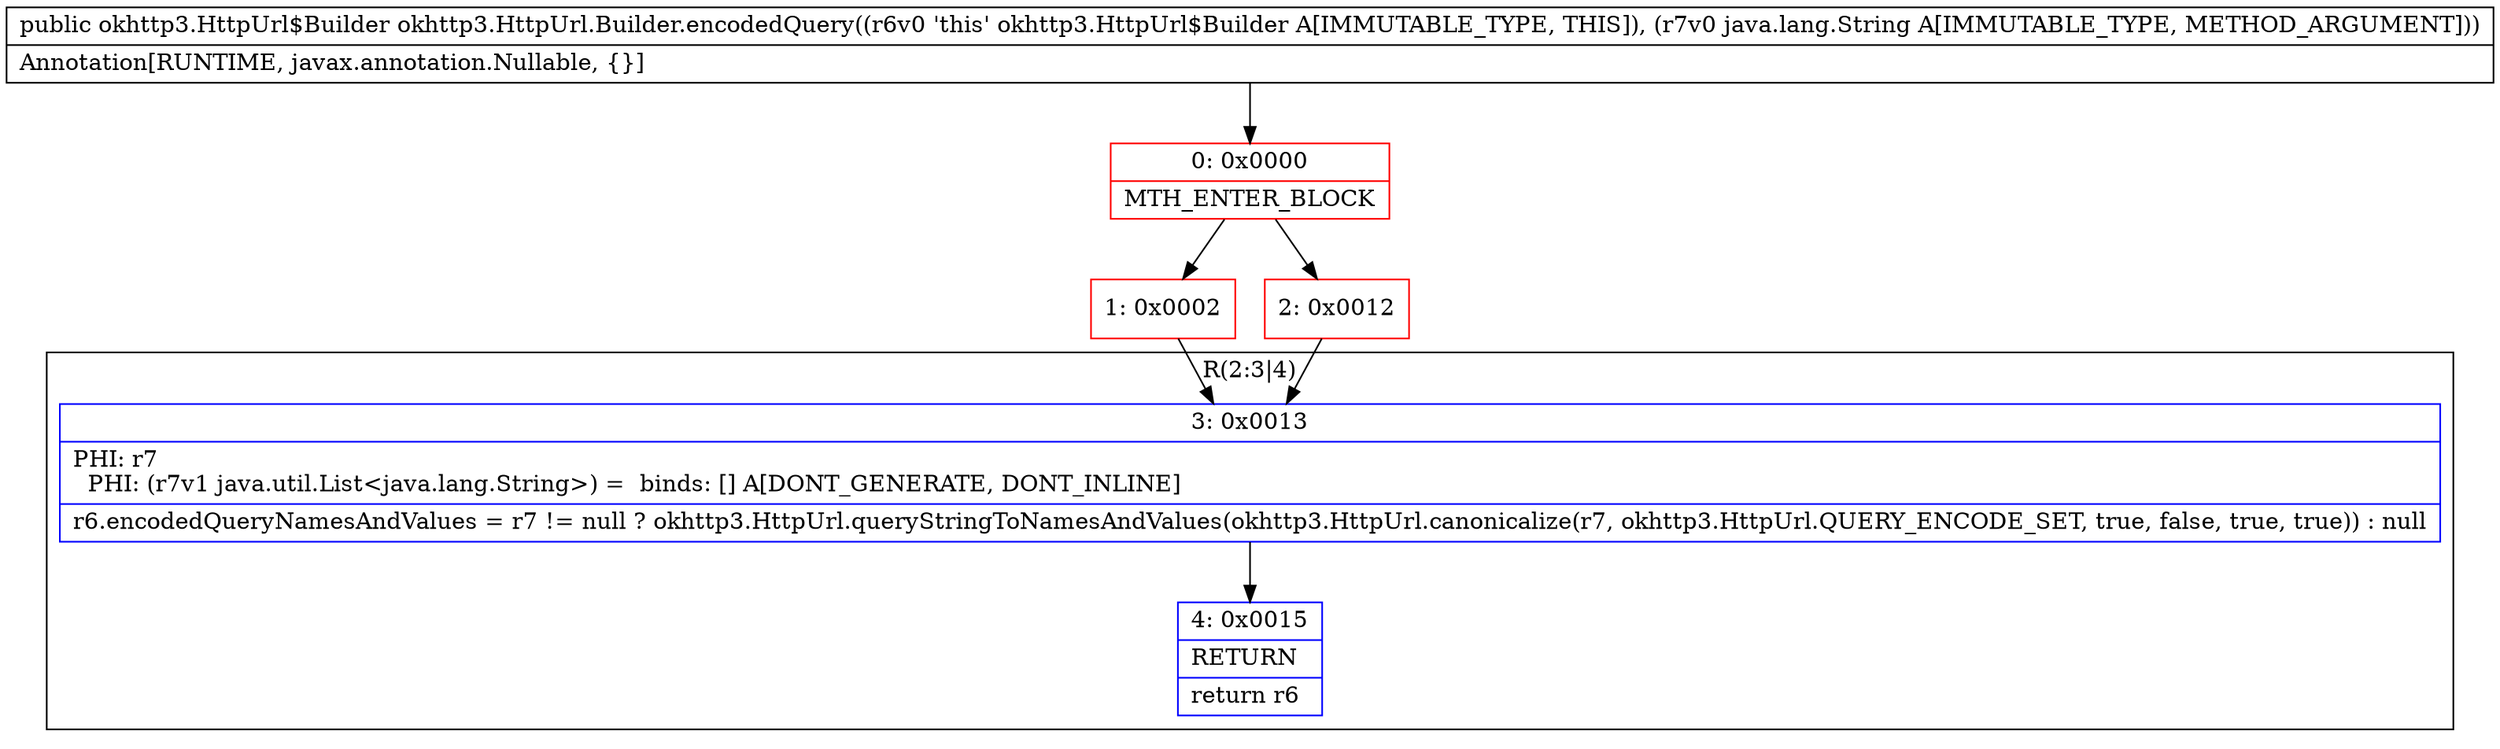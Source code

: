 digraph "CFG forokhttp3.HttpUrl.Builder.encodedQuery(Ljava\/lang\/String;)Lokhttp3\/HttpUrl$Builder;" {
subgraph cluster_Region_1499774241 {
label = "R(2:3|4)";
node [shape=record,color=blue];
Node_3 [shape=record,label="{3\:\ 0x0013|PHI: r7 \l  PHI: (r7v1 java.util.List\<java.lang.String\>) =  binds: [] A[DONT_GENERATE, DONT_INLINE]\l|r6.encodedQueryNamesAndValues = r7 != null ? okhttp3.HttpUrl.queryStringToNamesAndValues(okhttp3.HttpUrl.canonicalize(r7, okhttp3.HttpUrl.QUERY_ENCODE_SET, true, false, true, true)) : null\l}"];
Node_4 [shape=record,label="{4\:\ 0x0015|RETURN\l|return r6\l}"];
}
Node_0 [shape=record,color=red,label="{0\:\ 0x0000|MTH_ENTER_BLOCK\l}"];
Node_1 [shape=record,color=red,label="{1\:\ 0x0002}"];
Node_2 [shape=record,color=red,label="{2\:\ 0x0012}"];
MethodNode[shape=record,label="{public okhttp3.HttpUrl$Builder okhttp3.HttpUrl.Builder.encodedQuery((r6v0 'this' okhttp3.HttpUrl$Builder A[IMMUTABLE_TYPE, THIS]), (r7v0 java.lang.String A[IMMUTABLE_TYPE, METHOD_ARGUMENT]))  | Annotation[RUNTIME, javax.annotation.Nullable, \{\}]\l}"];
MethodNode -> Node_0;
Node_3 -> Node_4;
Node_0 -> Node_1;
Node_0 -> Node_2;
Node_1 -> Node_3;
Node_2 -> Node_3;
}

